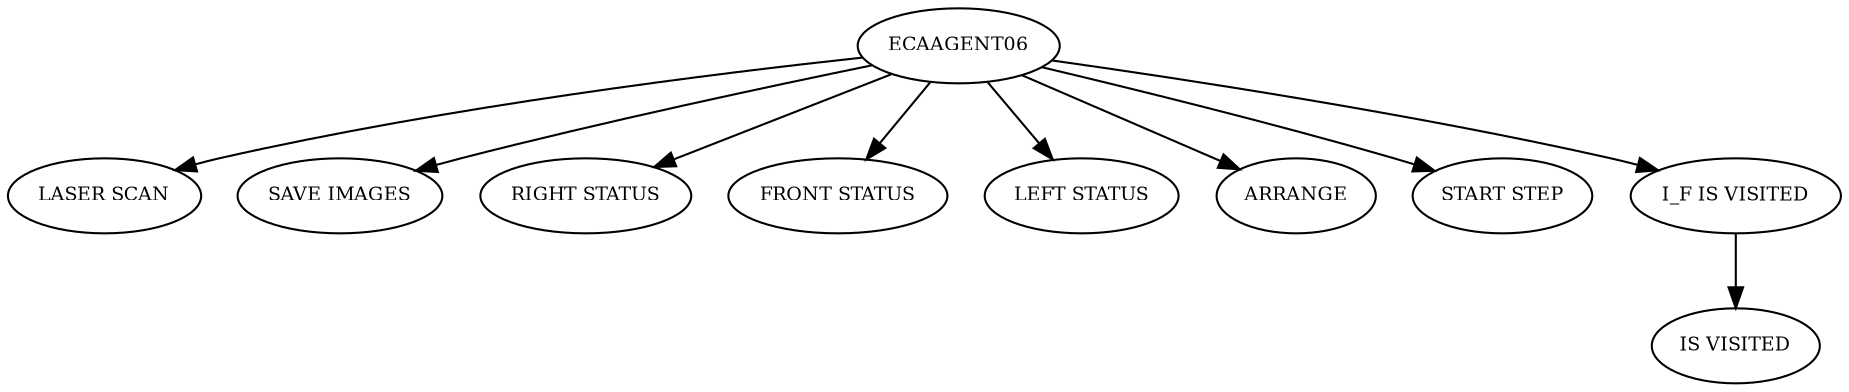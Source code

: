 strict digraph  {
	graph [bgcolor=white,
		ordering=out,
		rotate=0
	];
	node [color=black,
		fontsize=9
	];
	ECAAGENT06 -> "LASER SCAN";
	ECAAGENT06 -> "SAVE IMAGES";
	ECAAGENT06 -> "RIGHT STATUS";
	ECAAGENT06 -> "FRONT STATUS";
	ECAAGENT06 -> "LEFT STATUS";
	ECAAGENT06 -> ARRANGE;
	ECAAGENT06 -> "START STEP";
	ECAAGENT06 -> "I_F IS VISITED";
	"I_F IS VISITED" -> "IS VISITED";
}
